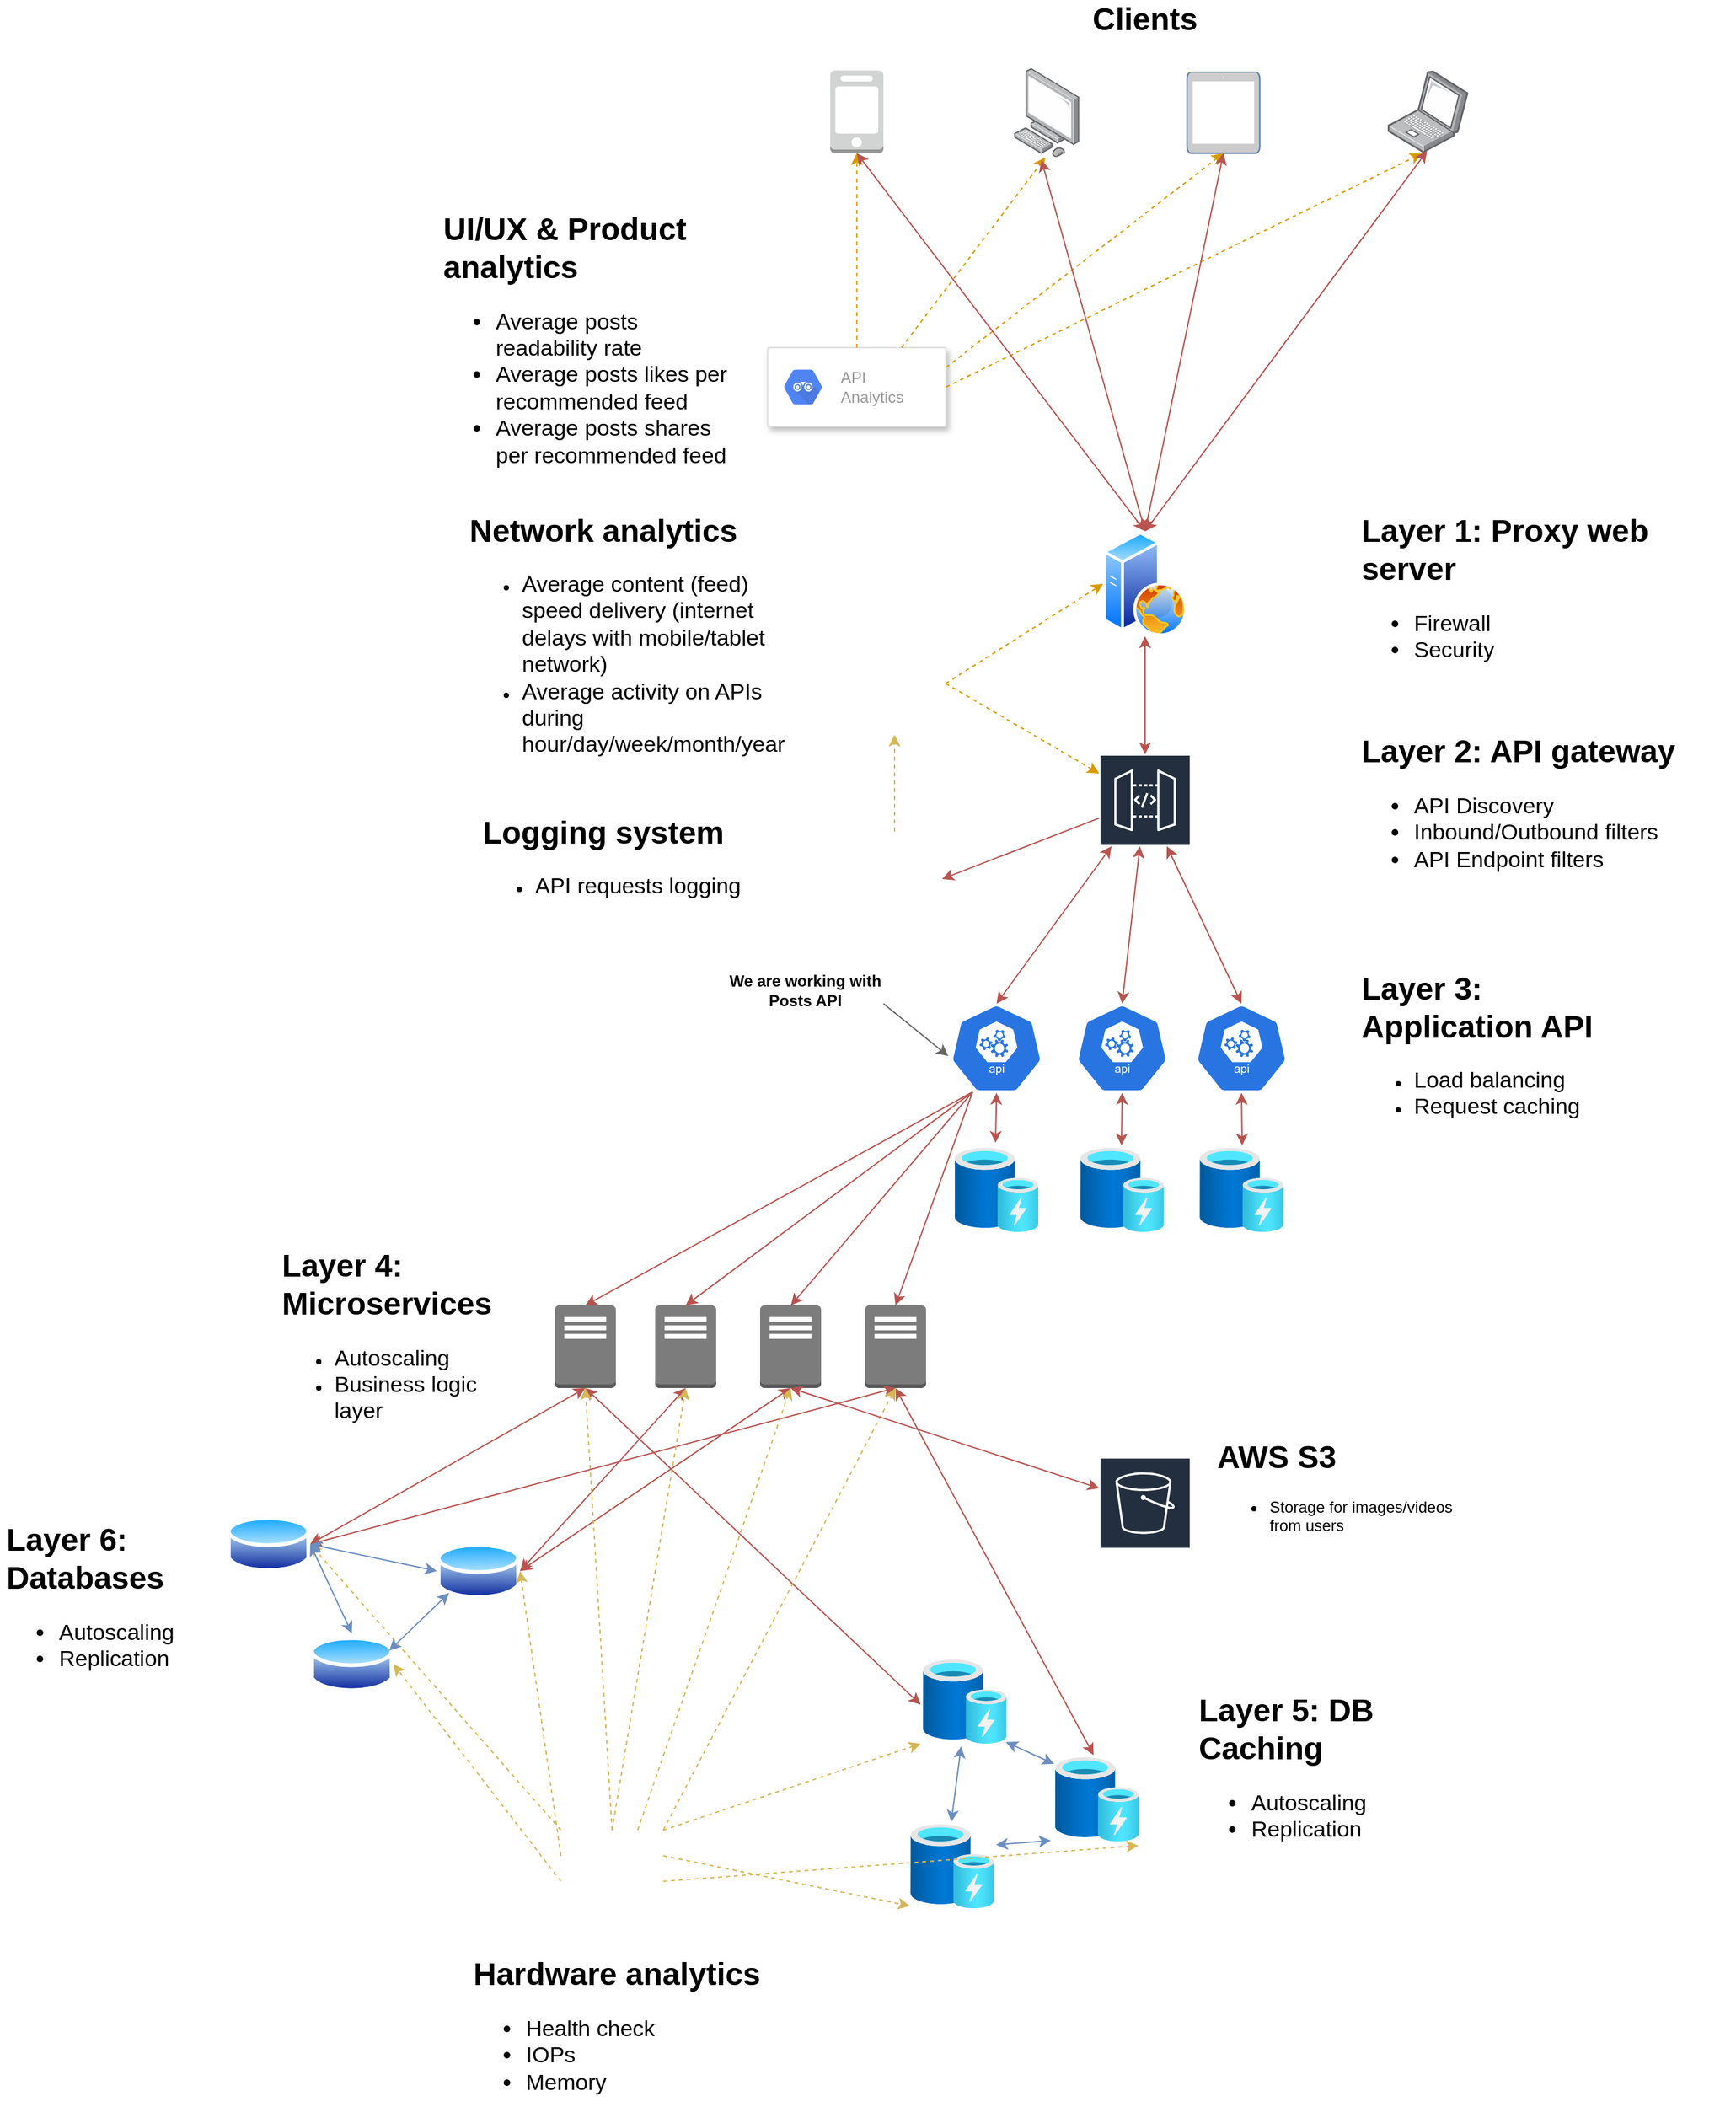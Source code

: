<mxfile version="15.4.3" type="device"><diagram id="DKhr3fpFpePte7Ui4jpr" name="Page-1"><mxGraphModel dx="2893" dy="1161" grid="1" gridSize="10" guides="1" tooltips="1" connect="1" arrows="1" fold="1" page="1" pageScale="1" pageWidth="827" pageHeight="1169" math="0" shadow="0"><root><mxCell id="0"/><mxCell id="1" parent="0"/><mxCell id="DtNY8bHCExbXVAd3vGSG-7" value="" style="points=[];aspect=fixed;html=1;align=center;shadow=0;dashed=0;image;image=img/lib/allied_telesis/computer_and_terminals/Personal_Computer.svg;" parent="1" vertex="1"><mxGeometry x="290" y="77.02" width="50" height="67.76" as="geometry"/></mxCell><mxCell id="DtNY8bHCExbXVAd3vGSG-10" value="&lt;font&gt;&lt;font style=&quot;font-size: 24px&quot;&gt;&lt;b&gt;Clients&lt;/b&gt;&lt;/font&gt;&lt;br&gt;&lt;/font&gt;" style="text;html=1;strokeColor=none;fillColor=none;align=center;verticalAlign=middle;whiteSpace=wrap;rounded=0;" parent="1" vertex="1"><mxGeometry x="330" y="30" width="120" height="20" as="geometry"/></mxCell><mxCell id="DtNY8bHCExbXVAd3vGSG-13" value="" style="aspect=fixed;perimeter=ellipsePerimeter;html=1;align=center;shadow=0;dashed=0;spacingTop=3;image;image=img/lib/active_directory/web_server.svg;" parent="1" vertex="1"><mxGeometry x="358" y="430" width="64" height="80" as="geometry"/></mxCell><mxCell id="DtNY8bHCExbXVAd3vGSG-15" value="" style="outlineConnect=0;fontColor=#232F3E;gradientColor=none;strokeColor=#ffffff;fillColor=#232F3E;dashed=0;verticalLabelPosition=middle;verticalAlign=bottom;align=center;html=1;whiteSpace=wrap;fontSize=10;fontStyle=1;spacing=3;shape=mxgraph.aws4.productIcon;prIcon=mxgraph.aws4.api_gateway;" parent="1" vertex="1"><mxGeometry x="355" y="600" width="70" height="70" as="geometry"/></mxCell><mxCell id="DtNY8bHCExbXVAd3vGSG-16" value="&lt;h1&gt;Layer 2: API gateway&lt;/h1&gt;&lt;p style=&quot;text-align: justify&quot;&gt;&lt;/p&gt;&lt;ul style=&quot;font-size: 17px&quot;&gt;&lt;li&gt;API Discovery&lt;/li&gt;&lt;li&gt;Inbound/Outbound filters&lt;/li&gt;&lt;li&gt;API Endpoint filters&lt;/li&gt;&lt;/ul&gt;&lt;p&gt;&lt;/p&gt;" style="text;html=1;strokeColor=none;fillColor=none;spacing=5;spacingTop=-20;whiteSpace=wrap;overflow=hidden;rounded=0;" parent="1" vertex="1"><mxGeometry x="550" y="577.5" width="269.4" height="115" as="geometry"/></mxCell><mxCell id="DtNY8bHCExbXVAd3vGSG-17" value="&lt;h1&gt;Layer 1: Proxy web server&lt;/h1&gt;&lt;p&gt;&lt;/p&gt;&lt;ul style=&quot;font-size: 17px&quot;&gt;&lt;li&gt;Firewall&lt;/li&gt;&lt;li&gt;Security&amp;nbsp;&lt;/li&gt;&lt;/ul&gt;&lt;p&gt;&lt;/p&gt;" style="text;html=1;strokeColor=none;fillColor=none;spacing=5;spacingTop=-20;whiteSpace=wrap;overflow=hidden;rounded=0;" parent="1" vertex="1"><mxGeometry x="550" y="410" width="289.4" height="120" as="geometry"/></mxCell><mxCell id="DtNY8bHCExbXVAd3vGSG-18" value="" style="shape=image;html=1;verticalAlign=top;verticalLabelPosition=bottom;labelBackgroundColor=#ffffff;imageAspect=0;aspect=fixed;image=https://cdn4.iconfinder.com/data/icons/logos-brands-5/24/grafana-128.png" parent="1" vertex="1"><mxGeometry x="160" y="507" width="78" height="78" as="geometry"/></mxCell><mxCell id="DtNY8bHCExbXVAd3vGSG-19" value="&lt;h1&gt;Network analytics&lt;/h1&gt;&lt;p&gt;&lt;/p&gt;&lt;ul&gt;&lt;li&gt;&lt;font style=&quot;font-size: 17px&quot;&gt;Average content (feed) speed delivery (internet delays with mobile/tablet network)&lt;/font&gt;&lt;/li&gt;&lt;li&gt;&lt;span style=&quot;font-size: 17px&quot;&gt;Average activity on APIs during hour/day/week/month/year&lt;/span&gt;&lt;/li&gt;&lt;/ul&gt;&lt;p&gt;&lt;/p&gt;" style="text;html=1;strokeColor=none;fillColor=none;spacing=5;spacingTop=-20;whiteSpace=wrap;overflow=hidden;rounded=0;" parent="1" vertex="1"><mxGeometry x="-130" y="410" width="263.5" height="205" as="geometry"/></mxCell><mxCell id="DtNY8bHCExbXVAd3vGSG-21" value="" style="endArrow=classic;startArrow=classic;html=1;entryX=0.5;entryY=1;entryDx=0;entryDy=0;fillColor=#f8cecc;strokeColor=#b85450;" parent="1" source="DtNY8bHCExbXVAd3vGSG-15" target="DtNY8bHCExbXVAd3vGSG-13" edge="1"><mxGeometry width="50" height="50" relative="1" as="geometry"><mxPoint x="480" y="870" as="sourcePoint"/><mxPoint x="530" y="820" as="targetPoint"/></mxGeometry></mxCell><mxCell id="DtNY8bHCExbXVAd3vGSG-22" value="" style="endArrow=classic;html=1;entryX=0;entryY=0.5;entryDx=0;entryDy=0;exitX=1;exitY=0.5;exitDx=0;exitDy=0;dashed=1;fillColor=#ffe6cc;strokeColor=#d79b00;" parent="1" source="DtNY8bHCExbXVAd3vGSG-18" target="DtNY8bHCExbXVAd3vGSG-13" edge="1"><mxGeometry width="50" height="50" relative="1" as="geometry"><mxPoint x="480" y="870" as="sourcePoint"/><mxPoint x="530" y="820" as="targetPoint"/></mxGeometry></mxCell><mxCell id="DtNY8bHCExbXVAd3vGSG-23" value="" style="endArrow=classic;html=1;exitX=1;exitY=0.5;exitDx=0;exitDy=0;dashed=1;fillColor=#ffe6cc;strokeColor=#d79b00;" parent="1" source="DtNY8bHCExbXVAd3vGSG-18" target="DtNY8bHCExbXVAd3vGSG-15" edge="1"><mxGeometry width="50" height="50" relative="1" as="geometry"><mxPoint x="480" y="870" as="sourcePoint"/><mxPoint x="530" y="820" as="targetPoint"/></mxGeometry></mxCell><mxCell id="DtNY8bHCExbXVAd3vGSG-26" value="" style="outlineConnect=0;dashed=0;verticalLabelPosition=bottom;verticalAlign=top;align=center;html=1;shape=mxgraph.aws3.mobile_client;fillColor=#D2D3D3;gradientColor=none;" parent="1" vertex="1"><mxGeometry x="150" y="78.8" width="40.5" height="63" as="geometry"/></mxCell><mxCell id="DtNY8bHCExbXVAd3vGSG-27" value="" style="points=[];aspect=fixed;html=1;align=center;shadow=0;dashed=0;image;image=img/lib/allied_telesis/computer_and_terminals/Laptop.svg;" parent="1" vertex="1"><mxGeometry x="574.74" y="78.8" width="61.72" height="62.6" as="geometry"/></mxCell><mxCell id="DtNY8bHCExbXVAd3vGSG-28" value="" style="fontColor=#0066CC;verticalAlign=top;verticalLabelPosition=bottom;labelPosition=center;align=center;html=1;outlineConnect=0;fillColor=#CCCCCC;strokeColor=#6881B3;gradientColor=none;gradientDirection=north;strokeWidth=2;shape=mxgraph.networks.tablet;" parent="1" vertex="1"><mxGeometry x="422" y="80" width="55.4" height="61.8" as="geometry"/></mxCell><mxCell id="DtNY8bHCExbXVAd3vGSG-31" value="" style="strokeColor=#dddddd;shadow=1;strokeWidth=1;rounded=1;absoluteArcSize=1;arcSize=2;" parent="1" vertex="1"><mxGeometry x="102.25" y="290" width="136" height="60" as="geometry"/></mxCell><mxCell id="DtNY8bHCExbXVAd3vGSG-32" value="API&#10;Analytics" style="dashed=0;connectable=0;html=1;fillColor=#5184F3;strokeColor=none;shape=mxgraph.gcp2.hexIcon;prIcon=api_analytics;part=1;labelPosition=right;verticalLabelPosition=middle;align=left;verticalAlign=middle;spacingLeft=5;fontColor=#999999;fontSize=12;" parent="DtNY8bHCExbXVAd3vGSG-31" vertex="1"><mxGeometry y="0.5" width="44" height="39" relative="1" as="geometry"><mxPoint x="5" y="-19.5" as="offset"/></mxGeometry></mxCell><mxCell id="DtNY8bHCExbXVAd3vGSG-33" value="&lt;h1&gt;UI/UX &amp;amp; Product analytics&lt;/h1&gt;&lt;p&gt;&lt;/p&gt;&lt;ul style=&quot;font-size: 17px&quot;&gt;&lt;li&gt;Average posts readability rate&lt;/li&gt;&lt;li&gt;Average posts likes per recommended feed&lt;/li&gt;&lt;li&gt;Average posts shares per recommended feed&lt;/li&gt;&lt;/ul&gt;&lt;p&gt;&lt;/p&gt;" style="text;html=1;strokeColor=none;fillColor=none;spacing=5;spacingTop=-20;whiteSpace=wrap;overflow=hidden;rounded=0;" parent="1" vertex="1"><mxGeometry x="-150" y="180" width="230" height="210" as="geometry"/></mxCell><mxCell id="DtNY8bHCExbXVAd3vGSG-35" value="" style="endArrow=classic;html=1;dashed=1;entryX=0.5;entryY=1;entryDx=0;entryDy=0;entryPerimeter=0;exitX=0.5;exitY=0;exitDx=0;exitDy=0;fillColor=#ffe6cc;strokeColor=#d79b00;" parent="1" source="DtNY8bHCExbXVAd3vGSG-31" target="DtNY8bHCExbXVAd3vGSG-26" edge="1"><mxGeometry width="50" height="50" relative="1" as="geometry"><mxPoint x="570" y="500" as="sourcePoint"/><mxPoint x="620" y="450" as="targetPoint"/></mxGeometry></mxCell><mxCell id="DtNY8bHCExbXVAd3vGSG-36" value="" style="endArrow=classic;html=1;dashed=1;entryX=0.48;entryY=1.003;entryDx=0;entryDy=0;entryPerimeter=0;exitX=0.75;exitY=0;exitDx=0;exitDy=0;fillColor=#ffe6cc;strokeColor=#d79b00;" parent="1" source="DtNY8bHCExbXVAd3vGSG-31" target="DtNY8bHCExbXVAd3vGSG-7" edge="1"><mxGeometry width="50" height="50" relative="1" as="geometry"><mxPoint x="208" y="270" as="sourcePoint"/><mxPoint x="160.81" y="150.54" as="targetPoint"/></mxGeometry></mxCell><mxCell id="DtNY8bHCExbXVAd3vGSG-37" value="" style="endArrow=classic;html=1;dashed=1;entryX=0.5;entryY=1;entryDx=0;entryDy=0;entryPerimeter=0;exitX=1;exitY=0.25;exitDx=0;exitDy=0;fillColor=#ffe6cc;strokeColor=#d79b00;" parent="1" source="DtNY8bHCExbXVAd3vGSG-31" target="DtNY8bHCExbXVAd3vGSG-28" edge="1"><mxGeometry width="50" height="50" relative="1" as="geometry"><mxPoint x="242" y="270" as="sourcePoint"/><mxPoint x="324" y="154.983" as="targetPoint"/></mxGeometry></mxCell><mxCell id="DtNY8bHCExbXVAd3vGSG-38" value="" style="endArrow=classic;html=1;dashed=1;entryX=0.425;entryY=1.01;entryDx=0;entryDy=0;entryPerimeter=0;exitX=1;exitY=0.5;exitDx=0;exitDy=0;fillColor=#ffe6cc;strokeColor=#d79b00;" parent="1" source="DtNY8bHCExbXVAd3vGSG-31" target="DtNY8bHCExbXVAd3vGSG-27" edge="1"><mxGeometry width="50" height="50" relative="1" as="geometry"><mxPoint x="252" y="280" as="sourcePoint"/><mxPoint x="334" y="164.983" as="targetPoint"/></mxGeometry></mxCell><mxCell id="DtNY8bHCExbXVAd3vGSG-39" value="" style="endArrow=classic;html=1;exitX=0.49;exitY=0.978;exitDx=0;exitDy=0;exitPerimeter=0;entryX=0.5;entryY=0;entryDx=0;entryDy=0;fillColor=#f8cecc;strokeColor=#b85450;startArrow=classic;startFill=1;" parent="1" source="DtNY8bHCExbXVAd3vGSG-27" target="DtNY8bHCExbXVAd3vGSG-13" edge="1"><mxGeometry width="50" height="50" relative="1" as="geometry"><mxPoint x="570" y="500" as="sourcePoint"/><mxPoint x="620" y="450" as="targetPoint"/></mxGeometry></mxCell><mxCell id="DtNY8bHCExbXVAd3vGSG-40" value="" style="endArrow=classic;html=1;exitX=0.5;exitY=1;exitDx=0;exitDy=0;exitPerimeter=0;entryX=0.5;entryY=0;entryDx=0;entryDy=0;fillColor=#f8cecc;strokeColor=#b85450;startArrow=classic;startFill=1;" parent="1" source="DtNY8bHCExbXVAd3vGSG-28" target="DtNY8bHCExbXVAd3vGSG-13" edge="1"><mxGeometry width="50" height="50" relative="1" as="geometry"><mxPoint x="614.983" y="150.023" as="sourcePoint"/><mxPoint x="400" y="440" as="targetPoint"/></mxGeometry></mxCell><mxCell id="DtNY8bHCExbXVAd3vGSG-41" value="" style="endArrow=classic;html=1;exitX=0.42;exitY=1.033;exitDx=0;exitDy=0;exitPerimeter=0;fillColor=#f8cecc;strokeColor=#b85450;startArrow=classic;startFill=1;" parent="1" source="DtNY8bHCExbXVAd3vGSG-7" edge="1"><mxGeometry width="50" height="50" relative="1" as="geometry"><mxPoint x="624.983" y="160.023" as="sourcePoint"/><mxPoint x="390" y="430" as="targetPoint"/></mxGeometry></mxCell><mxCell id="DtNY8bHCExbXVAd3vGSG-42" value="" style="endArrow=classic;html=1;exitX=0.5;exitY=1;exitDx=0;exitDy=0;exitPerimeter=0;fillColor=#f8cecc;strokeColor=#b85450;startArrow=classic;startFill=1;" parent="1" source="DtNY8bHCExbXVAd3vGSG-26" edge="1"><mxGeometry width="50" height="50" relative="1" as="geometry"><mxPoint x="634.983" y="170.023" as="sourcePoint"/><mxPoint x="390" y="430" as="targetPoint"/></mxGeometry></mxCell><mxCell id="DtNY8bHCExbXVAd3vGSG-43" value="" style="shape=image;html=1;verticalAlign=top;verticalLabelPosition=bottom;labelBackgroundColor=#ffffff;imageAspect=0;aspect=fixed;image=https://cdn4.iconfinder.com/data/icons/logos-brands-5/24/logstash-128.png" parent="1" vertex="1"><mxGeometry x="162.75" y="658.75" width="72.5" height="72.5" as="geometry"/></mxCell><mxCell id="DtNY8bHCExbXVAd3vGSG-44" value="&lt;h1&gt;Logging system&lt;/h1&gt;&lt;p&gt;&lt;/p&gt;&lt;ul&gt;&lt;li&gt;&lt;font style=&quot;font-size: 17px&quot;&gt;API requests logging&lt;/font&gt;&lt;/li&gt;&lt;/ul&gt;&lt;p&gt;&lt;/p&gt;" style="text;html=1;strokeColor=none;fillColor=none;spacing=5;spacingTop=-20;whiteSpace=wrap;overflow=hidden;rounded=0;" parent="1" vertex="1"><mxGeometry x="-120" y="640" width="210" height="80" as="geometry"/></mxCell><mxCell id="DtNY8bHCExbXVAd3vGSG-45" value="" style="endArrow=classic;html=1;exitX=0.5;exitY=0;exitDx=0;exitDy=0;fillColor=#fff2cc;strokeColor=#d6b656;dashed=1;entryX=0.5;entryY=1;entryDx=0;entryDy=0;" parent="1" source="DtNY8bHCExbXVAd3vGSG-43" target="DtNY8bHCExbXVAd3vGSG-18" edge="1"><mxGeometry width="50" height="50" relative="1" as="geometry"><mxPoint x="530" y="680" as="sourcePoint"/><mxPoint x="350" y="650" as="targetPoint"/></mxGeometry></mxCell><mxCell id="DtNY8bHCExbXVAd3vGSG-46" value="" style="endArrow=classic;html=1;entryX=1;entryY=0.5;entryDx=0;entryDy=0;fillColor=#f8cecc;strokeColor=#b85450;" parent="1" source="DtNY8bHCExbXVAd3vGSG-15" target="DtNY8bHCExbXVAd3vGSG-43" edge="1"><mxGeometry width="50" height="50" relative="1" as="geometry"><mxPoint x="530" y="680" as="sourcePoint"/><mxPoint x="580" y="630" as="targetPoint"/></mxGeometry></mxCell><mxCell id="DtNY8bHCExbXVAd3vGSG-47" value="" style="html=1;dashed=0;whitespace=wrap;fillColor=#2875E2;strokeColor=#ffffff;points=[[0.005,0.63,0],[0.1,0.2,0],[0.9,0.2,0],[0.5,0,0],[0.995,0.63,0],[0.72,0.99,0],[0.5,1,0],[0.28,0.99,0]];shape=mxgraph.kubernetes.icon;prIcon=api" parent="1" vertex="1"><mxGeometry x="235.25" y="790" width="83" height="68" as="geometry"/></mxCell><mxCell id="DtNY8bHCExbXVAd3vGSG-48" value="&lt;h1&gt;Layer 3: Application API&lt;/h1&gt;&lt;p&gt;&lt;ul&gt;&lt;li&gt;&lt;font style=&quot;font-size: 17px&quot;&gt;Load balancing&lt;/font&gt;&lt;/li&gt;&lt;li&gt;&lt;font style=&quot;font-size: 17px&quot;&gt;Request caching&lt;/font&gt;&lt;/li&gt;&lt;/ul&gt;&lt;/p&gt;" style="text;html=1;strokeColor=none;fillColor=none;spacing=5;spacingTop=-20;whiteSpace=wrap;overflow=hidden;rounded=0;" parent="1" vertex="1"><mxGeometry x="550" y="759" width="190" height="130" as="geometry"/></mxCell><mxCell id="DtNY8bHCExbXVAd3vGSG-50" value="" style="aspect=fixed;html=1;points=[];align=center;image;fontSize=12;image=img/lib/azure2/general/Cache.svg;" parent="1" vertex="1"><mxGeometry x="244.75" y="900" width="64" height="64" as="geometry"/></mxCell><mxCell id="DtNY8bHCExbXVAd3vGSG-51" value="" style="endArrow=classic;html=1;entryX=0.5;entryY=0;entryDx=0;entryDy=0;entryPerimeter=0;fillColor=#f8cecc;strokeColor=#b85450;startArrow=classic;startFill=1;" parent="1" source="DtNY8bHCExbXVAd3vGSG-15" target="DtNY8bHCExbXVAd3vGSG-47" edge="1"><mxGeometry width="50" height="50" relative="1" as="geometry"><mxPoint x="360" y="720" as="sourcePoint"/><mxPoint x="430" y="810" as="targetPoint"/></mxGeometry></mxCell><mxCell id="DtNY8bHCExbXVAd3vGSG-52" value="" style="endArrow=classic;html=1;exitX=0.5;exitY=1;exitDx=0;exitDy=0;exitPerimeter=0;startArrow=classic;startFill=1;fillColor=#f8cecc;strokeColor=#b85450;entryX=0.488;entryY=-0.062;entryDx=0;entryDy=0;entryPerimeter=0;" parent="1" source="DtNY8bHCExbXVAd3vGSG-47" target="DtNY8bHCExbXVAd3vGSG-50" edge="1"><mxGeometry width="50" height="50" relative="1" as="geometry"><mxPoint x="480" y="810" as="sourcePoint"/><mxPoint x="270" y="887" as="targetPoint"/></mxGeometry></mxCell><mxCell id="DtNY8bHCExbXVAd3vGSG-53" value="" style="html=1;dashed=0;whitespace=wrap;fillColor=#2875E2;strokeColor=#ffffff;points=[[0.005,0.63,0],[0.1,0.2,0],[0.9,0.2,0],[0.5,0,0],[0.995,0.63,0],[0.72,0.99,0],[0.5,1,0],[0.28,0.99,0]];shape=mxgraph.kubernetes.icon;prIcon=api" parent="1" vertex="1"><mxGeometry x="331" y="790" width="83" height="68" as="geometry"/></mxCell><mxCell id="DtNY8bHCExbXVAd3vGSG-54" value="" style="html=1;dashed=0;whitespace=wrap;fillColor=#2875E2;strokeColor=#ffffff;points=[[0.005,0.63,0],[0.1,0.2,0],[0.9,0.2,0],[0.5,0,0],[0.995,0.63,0],[0.72,0.99,0],[0.5,1,0],[0.28,0.99,0]];shape=mxgraph.kubernetes.icon;prIcon=api" parent="1" vertex="1"><mxGeometry x="422" y="790" width="83" height="68" as="geometry"/></mxCell><mxCell id="DtNY8bHCExbXVAd3vGSG-55" value="" style="aspect=fixed;html=1;points=[];align=center;image;fontSize=12;image=img/lib/azure2/general/Cache.svg;" parent="1" vertex="1"><mxGeometry x="340.5" y="900" width="64" height="64" as="geometry"/></mxCell><mxCell id="DtNY8bHCExbXVAd3vGSG-56" value="" style="aspect=fixed;html=1;points=[];align=center;image;fontSize=12;image=img/lib/azure2/general/Cache.svg;" parent="1" vertex="1"><mxGeometry x="431.5" y="900" width="64" height="64" as="geometry"/></mxCell><mxCell id="DtNY8bHCExbXVAd3vGSG-57" value="" style="endArrow=classic;html=1;exitX=0.5;exitY=1;exitDx=0;exitDy=0;exitPerimeter=0;startArrow=classic;startFill=1;fillColor=#f8cecc;strokeColor=#b85450;entryX=0.492;entryY=-0.031;entryDx=0;entryDy=0;entryPerimeter=0;" parent="1" source="DtNY8bHCExbXVAd3vGSG-53" target="DtNY8bHCExbXVAd3vGSG-55" edge="1"><mxGeometry width="50" height="50" relative="1" as="geometry"><mxPoint x="286.75" y="868" as="sourcePoint"/><mxPoint x="285.982" y="906.032" as="targetPoint"/></mxGeometry></mxCell><mxCell id="DtNY8bHCExbXVAd3vGSG-58" value="" style="endArrow=classic;html=1;exitX=0.5;exitY=1;exitDx=0;exitDy=0;exitPerimeter=0;startArrow=classic;startFill=1;fillColor=#f8cecc;strokeColor=#b85450;entryX=0.508;entryY=-0.031;entryDx=0;entryDy=0;entryPerimeter=0;" parent="1" source="DtNY8bHCExbXVAd3vGSG-54" target="DtNY8bHCExbXVAd3vGSG-56" edge="1"><mxGeometry width="50" height="50" relative="1" as="geometry"><mxPoint x="296.75" y="878" as="sourcePoint"/><mxPoint x="295.982" y="916.032" as="targetPoint"/></mxGeometry></mxCell><mxCell id="DtNY8bHCExbXVAd3vGSG-59" value="" style="endArrow=classic;html=1;startArrow=classic;startFill=1;fillColor=#f8cecc;strokeColor=#b85450;entryX=0.5;entryY=0;entryDx=0;entryDy=0;entryPerimeter=0;" parent="1" source="DtNY8bHCExbXVAd3vGSG-15" target="DtNY8bHCExbXVAd3vGSG-53" edge="1"><mxGeometry width="50" height="50" relative="1" as="geometry"><mxPoint x="306.75" y="888" as="sourcePoint"/><mxPoint x="305.982" y="926.032" as="targetPoint"/></mxGeometry></mxCell><mxCell id="DtNY8bHCExbXVAd3vGSG-60" value="" style="endArrow=classic;html=1;startArrow=classic;startFill=1;fillColor=#f8cecc;strokeColor=#b85450;entryX=0.5;entryY=0;entryDx=0;entryDy=0;entryPerimeter=0;" parent="1" source="DtNY8bHCExbXVAd3vGSG-15" target="DtNY8bHCExbXVAd3vGSG-54" edge="1"><mxGeometry width="50" height="50" relative="1" as="geometry"><mxPoint x="410" y="700" as="sourcePoint"/><mxPoint x="382.5" y="800" as="targetPoint"/></mxGeometry></mxCell><mxCell id="DtNY8bHCExbXVAd3vGSG-61" value="We are working with Posts API" style="text;html=1;strokeColor=none;fillColor=none;align=center;verticalAlign=middle;whiteSpace=wrap;rounded=0;fontStyle=1" parent="1" vertex="1"><mxGeometry x="70.5" y="770" width="120" height="20" as="geometry"/></mxCell><mxCell id="DtNY8bHCExbXVAd3vGSG-62" value="" style="endArrow=classic;html=1;exitX=1;exitY=1;exitDx=0;exitDy=0;fillColor=#f5f5f5;strokeColor=#666666;" parent="1" source="DtNY8bHCExbXVAd3vGSG-61" edge="1"><mxGeometry width="50" height="50" relative="1" as="geometry"><mxPoint x="480" y="870" as="sourcePoint"/><mxPoint x="240" y="830" as="targetPoint"/></mxGeometry></mxCell><mxCell id="DtNY8bHCExbXVAd3vGSG-63" value="" style="outlineConnect=0;dashed=0;verticalLabelPosition=bottom;verticalAlign=top;align=center;html=1;shape=mxgraph.aws3.traditional_server;fillColor=#7D7C7C;gradientColor=none;" parent="1" vertex="1"><mxGeometry x="-60" y="1020" width="46.5" height="63" as="geometry"/></mxCell><mxCell id="DtNY8bHCExbXVAd3vGSG-64" value="" style="outlineConnect=0;dashed=0;verticalLabelPosition=bottom;verticalAlign=top;align=center;html=1;shape=mxgraph.aws3.traditional_server;fillColor=#7D7C7C;gradientColor=none;" parent="1" vertex="1"><mxGeometry x="16.5" y="1020" width="46.5" height="63" as="geometry"/></mxCell><mxCell id="DtNY8bHCExbXVAd3vGSG-65" value="" style="outlineConnect=0;dashed=0;verticalLabelPosition=bottom;verticalAlign=top;align=center;html=1;shape=mxgraph.aws3.traditional_server;fillColor=#7D7C7C;gradientColor=none;" parent="1" vertex="1"><mxGeometry x="96.5" y="1020" width="46.5" height="63" as="geometry"/></mxCell><mxCell id="DtNY8bHCExbXVAd3vGSG-66" value="" style="outlineConnect=0;dashed=0;verticalLabelPosition=bottom;verticalAlign=top;align=center;html=1;shape=mxgraph.aws3.traditional_server;fillColor=#7D7C7C;gradientColor=none;" parent="1" vertex="1"><mxGeometry x="176.5" y="1020" width="46.5" height="63" as="geometry"/></mxCell><mxCell id="DtNY8bHCExbXVAd3vGSG-67" value="&lt;h1&gt;Layer 4: Microservices&lt;/h1&gt;&lt;p style=&quot;font-size: 17px&quot;&gt;&lt;/p&gt;&lt;ul&gt;&lt;li&gt;&lt;font style=&quot;font-size: 17px&quot;&gt;Autoscaling&lt;/font&gt;&lt;/li&gt;&lt;li&gt;&lt;font style=&quot;font-size: 17px&quot;&gt;Business logic layer&lt;/font&gt;&lt;/li&gt;&lt;/ul&gt;&lt;p&gt;&lt;/p&gt;" style="text;html=1;strokeColor=none;fillColor=none;spacing=5;spacingTop=-20;whiteSpace=wrap;overflow=hidden;rounded=0;" parent="1" vertex="1"><mxGeometry x="-273.24" y="970" width="170" height="190" as="geometry"/></mxCell><mxCell id="DtNY8bHCExbXVAd3vGSG-69" value="&lt;h1&gt;Hardware analytics&lt;/h1&gt;&lt;p&gt;&lt;/p&gt;&lt;ul style=&quot;font-size: 17px&quot;&gt;&lt;li&gt;&lt;font style=&quot;font-size: 17px&quot;&gt;Health check&lt;/font&gt;&lt;/li&gt;&lt;li&gt;IOPs&lt;/li&gt;&lt;li&gt;Memory&lt;/li&gt;&lt;/ul&gt;&lt;p&gt;&lt;/p&gt;" style="text;html=1;strokeColor=none;fillColor=none;spacing=5;spacingTop=-20;whiteSpace=wrap;overflow=hidden;rounded=0;" parent="1" vertex="1"><mxGeometry x="-127.37" y="1510" width="234.75" height="120" as="geometry"/></mxCell><mxCell id="DtNY8bHCExbXVAd3vGSG-70" value="" style="endArrow=classic;html=1;exitX=0.28;exitY=0.99;exitDx=0;exitDy=0;exitPerimeter=0;entryX=0.5;entryY=0;entryDx=0;entryDy=0;entryPerimeter=0;fillColor=#f8cecc;strokeColor=#b85450;" parent="1" source="DtNY8bHCExbXVAd3vGSG-47" target="DtNY8bHCExbXVAd3vGSG-63" edge="1"><mxGeometry width="50" height="50" relative="1" as="geometry"><mxPoint x="250" y="980" as="sourcePoint"/><mxPoint x="300" y="930" as="targetPoint"/></mxGeometry></mxCell><mxCell id="DtNY8bHCExbXVAd3vGSG-72" value="" style="endArrow=classic;html=1;entryX=0.5;entryY=0;entryDx=0;entryDy=0;entryPerimeter=0;exitX=0.28;exitY=0.99;exitDx=0;exitDy=0;exitPerimeter=0;fillColor=#f8cecc;strokeColor=#b85450;" parent="1" source="DtNY8bHCExbXVAd3vGSG-47" target="DtNY8bHCExbXVAd3vGSG-64" edge="1"><mxGeometry width="50" height="50" relative="1" as="geometry"><mxPoint x="250" y="850" as="sourcePoint"/><mxPoint x="300" y="800" as="targetPoint"/></mxGeometry></mxCell><mxCell id="DtNY8bHCExbXVAd3vGSG-73" value="" style="endArrow=classic;html=1;exitX=0.28;exitY=0.99;exitDx=0;exitDy=0;exitPerimeter=0;fillColor=#f8cecc;strokeColor=#b85450;" parent="1" source="DtNY8bHCExbXVAd3vGSG-47" edge="1"><mxGeometry width="50" height="50" relative="1" as="geometry"><mxPoint x="250" y="850" as="sourcePoint"/><mxPoint x="120" y="1020" as="targetPoint"/></mxGeometry></mxCell><mxCell id="DtNY8bHCExbXVAd3vGSG-74" value="" style="endArrow=classic;html=1;entryX=0.5;entryY=0;entryDx=0;entryDy=0;entryPerimeter=0;exitX=0.28;exitY=0.99;exitDx=0;exitDy=0;exitPerimeter=0;fillColor=#f8cecc;strokeColor=#b85450;" parent="1" source="DtNY8bHCExbXVAd3vGSG-47" target="DtNY8bHCExbXVAd3vGSG-66" edge="1"><mxGeometry width="50" height="50" relative="1" as="geometry"><mxPoint x="250" y="850" as="sourcePoint"/><mxPoint x="300" y="800" as="targetPoint"/></mxGeometry></mxCell><mxCell id="DtNY8bHCExbXVAd3vGSG-75" value="" style="aspect=fixed;perimeter=ellipsePerimeter;html=1;align=center;shadow=0;dashed=0;spacingTop=3;image;image=img/lib/active_directory/database.svg;" parent="1" vertex="1"><mxGeometry x="-310" y="1178.5" width="63.51" height="47" as="geometry"/></mxCell><mxCell id="DtNY8bHCExbXVAd3vGSG-76" value="" style="aspect=fixed;perimeter=ellipsePerimeter;html=1;align=center;shadow=0;dashed=0;spacingTop=3;image;image=img/lib/active_directory/database.svg;" parent="1" vertex="1"><mxGeometry x="-150" y="1199" width="63.51" height="47" as="geometry"/></mxCell><mxCell id="DtNY8bHCExbXVAd3vGSG-77" value="" style="aspect=fixed;perimeter=ellipsePerimeter;html=1;align=center;shadow=0;dashed=0;spacingTop=3;image;image=img/lib/active_directory/database.svg;" parent="1" vertex="1"><mxGeometry x="-246.49" y="1270" width="63.51" height="47" as="geometry"/></mxCell><mxCell id="DtNY8bHCExbXVAd3vGSG-78" value="&lt;h1&gt;Layer 6: Databases&lt;/h1&gt;&lt;p style=&quot;font-size: 17px&quot;&gt;&lt;/p&gt;&lt;ul style=&quot;font-size: 17px&quot;&gt;&lt;li&gt;Autoscaling&lt;/li&gt;&lt;li&gt;Replication&lt;/li&gt;&lt;/ul&gt;&lt;p&gt;&lt;/p&gt;" style="text;html=1;strokeColor=none;fillColor=none;spacing=5;spacingTop=-20;whiteSpace=wrap;overflow=hidden;rounded=0;" parent="1" vertex="1"><mxGeometry x="-483" y="1178.5" width="140" height="131.5" as="geometry"/></mxCell><mxCell id="DtNY8bHCExbXVAd3vGSG-79" value="" style="endArrow=classic;html=1;exitX=0;exitY=0.5;exitDx=0;exitDy=0;entryX=1;entryY=0.5;entryDx=0;entryDy=0;dashed=1;fillColor=#fff2cc;strokeColor=#d6b656;" parent="1" source="DtNY8bHCExbXVAd3vGSG-80" target="DtNY8bHCExbXVAd3vGSG-77" edge="1"><mxGeometry width="50" height="50" relative="1" as="geometry"><mxPoint x="200" y="1370" as="sourcePoint"/><mxPoint x="250" y="1320" as="targetPoint"/></mxGeometry></mxCell><mxCell id="DtNY8bHCExbXVAd3vGSG-80" value="" style="shape=image;html=1;verticalAlign=top;verticalLabelPosition=bottom;labelBackgroundColor=#ffffff;imageAspect=0;aspect=fixed;image=https://cdn4.iconfinder.com/data/icons/logos-brands-5/24/grafana-128.png" parent="1" vertex="1"><mxGeometry x="-55.37" y="1420" width="78" height="78" as="geometry"/></mxCell><mxCell id="DtNY8bHCExbXVAd3vGSG-82" value="" style="endArrow=classic;html=1;entryX=1;entryY=0.5;entryDx=0;entryDy=0;exitX=0;exitY=0.25;exitDx=0;exitDy=0;fillColor=#fff2cc;strokeColor=#d6b656;dashed=1;" parent="1" source="DtNY8bHCExbXVAd3vGSG-80" target="DtNY8bHCExbXVAd3vGSG-76" edge="1"><mxGeometry width="50" height="50" relative="1" as="geometry"><mxPoint x="150" y="1320" as="sourcePoint"/><mxPoint x="200" y="1270" as="targetPoint"/></mxGeometry></mxCell><mxCell id="DtNY8bHCExbXVAd3vGSG-83" value="" style="endArrow=classic;html=1;exitX=0;exitY=0;exitDx=0;exitDy=0;entryX=1;entryY=0.5;entryDx=0;entryDy=0;dashed=1;fillColor=#fff2cc;strokeColor=#d6b656;" parent="1" source="DtNY8bHCExbXVAd3vGSG-80" target="DtNY8bHCExbXVAd3vGSG-75" edge="1"><mxGeometry width="50" height="50" relative="1" as="geometry"><mxPoint x="150" y="1320" as="sourcePoint"/><mxPoint x="200" y="1270" as="targetPoint"/></mxGeometry></mxCell><mxCell id="DtNY8bHCExbXVAd3vGSG-84" value="" style="endArrow=classic;html=1;exitX=0.5;exitY=1;exitDx=0;exitDy=0;exitPerimeter=0;entryX=1;entryY=0.5;entryDx=0;entryDy=0;fillColor=#f8cecc;strokeColor=#b85450;startArrow=classic;startFill=1;" parent="1" source="DtNY8bHCExbXVAd3vGSG-63" target="DtNY8bHCExbXVAd3vGSG-75" edge="1"><mxGeometry width="50" height="50" relative="1" as="geometry"><mxPoint x="220" y="1360" as="sourcePoint"/><mxPoint x="270" y="1310" as="targetPoint"/></mxGeometry></mxCell><mxCell id="DtNY8bHCExbXVAd3vGSG-86" value="" style="endArrow=classic;html=1;entryX=1;entryY=0.5;entryDx=0;entryDy=0;exitX=0.5;exitY=1;exitDx=0;exitDy=0;exitPerimeter=0;fillColor=#f8cecc;strokeColor=#b85450;startArrow=classic;startFill=1;" parent="1" source="DtNY8bHCExbXVAd3vGSG-64" target="DtNY8bHCExbXVAd3vGSG-76" edge="1"><mxGeometry width="50" height="50" relative="1" as="geometry"><mxPoint x="290" y="1190" as="sourcePoint"/><mxPoint x="340" y="1140" as="targetPoint"/></mxGeometry></mxCell><mxCell id="DtNY8bHCExbXVAd3vGSG-87" value="" style="endArrow=classic;html=1;entryX=1;entryY=0.5;entryDx=0;entryDy=0;exitX=0.5;exitY=1;exitDx=0;exitDy=0;exitPerimeter=0;fillColor=#f8cecc;strokeColor=#b85450;startArrow=classic;startFill=1;" parent="1" source="DtNY8bHCExbXVAd3vGSG-66" target="DtNY8bHCExbXVAd3vGSG-75" edge="1"><mxGeometry width="50" height="50" relative="1" as="geometry"><mxPoint x="290" y="1190" as="sourcePoint"/><mxPoint x="340" y="1140" as="targetPoint"/></mxGeometry></mxCell><mxCell id="DtNY8bHCExbXVAd3vGSG-88" value="" style="endArrow=classic;html=1;exitX=0.5;exitY=1;exitDx=0;exitDy=0;exitPerimeter=0;startArrow=classic;startFill=1;fillColor=#f8cecc;strokeColor=#b85450;entryX=1;entryY=0.5;entryDx=0;entryDy=0;" parent="1" source="DtNY8bHCExbXVAd3vGSG-65" target="DtNY8bHCExbXVAd3vGSG-76" edge="1"><mxGeometry width="50" height="50" relative="1" as="geometry"><mxPoint x="290" y="1190" as="sourcePoint"/><mxPoint x="-107" y="1223" as="targetPoint"/></mxGeometry></mxCell><mxCell id="DtNY8bHCExbXVAd3vGSG-91" value="" style="aspect=fixed;html=1;points=[];align=center;image;fontSize=12;image=img/lib/azure2/general/Cache.svg;" parent="1" vertex="1"><mxGeometry x="220.5" y="1290" width="64" height="64" as="geometry"/></mxCell><mxCell id="DtNY8bHCExbXVAd3vGSG-93" value="" style="aspect=fixed;html=1;points=[];align=center;image;fontSize=12;image=img/lib/azure2/general/Cache.svg;" parent="1" vertex="1"><mxGeometry x="321.25" y="1364.5" width="64" height="64" as="geometry"/></mxCell><mxCell id="DtNY8bHCExbXVAd3vGSG-94" value="" style="aspect=fixed;html=1;points=[];align=center;image;fontSize=12;image=img/lib/azure2/general/Cache.svg;" parent="1" vertex="1"><mxGeometry x="211" y="1415.5" width="64" height="64" as="geometry"/></mxCell><mxCell id="DtNY8bHCExbXVAd3vGSG-95" value="" style="endArrow=classic;html=1;exitX=0.5;exitY=1;exitDx=0;exitDy=0;exitPerimeter=0;entryX=-0.026;entryY=0.536;entryDx=0;entryDy=0;entryPerimeter=0;fillColor=#f8cecc;strokeColor=#b85450;startArrow=classic;startFill=1;" parent="1" source="DtNY8bHCExbXVAd3vGSG-63" target="DtNY8bHCExbXVAd3vGSG-91" edge="1"><mxGeometry width="50" height="50" relative="1" as="geometry"><mxPoint x="230" y="1230" as="sourcePoint"/><mxPoint x="280" y="1180" as="targetPoint"/></mxGeometry></mxCell><mxCell id="DtNY8bHCExbXVAd3vGSG-96" value="" style="endArrow=classic;html=1;exitX=0.5;exitY=1;exitDx=0;exitDy=0;exitPerimeter=0;entryX=0.461;entryY=-0.027;entryDx=0;entryDy=0;entryPerimeter=0;fillColor=#f8cecc;strokeColor=#b85450;startArrow=classic;startFill=1;" parent="1" source="DtNY8bHCExbXVAd3vGSG-66" target="DtNY8bHCExbXVAd3vGSG-93" edge="1"><mxGeometry width="50" height="50" relative="1" as="geometry"><mxPoint x="230" y="1320" as="sourcePoint"/><mxPoint x="280" y="1270" as="targetPoint"/></mxGeometry></mxCell><mxCell id="DtNY8bHCExbXVAd3vGSG-98" value="" style="endArrow=classic;html=1;entryX=0.488;entryY=-0.029;entryDx=0;entryDy=0;entryPerimeter=0;exitX=0.457;exitY=1.034;exitDx=0;exitDy=0;exitPerimeter=0;fillColor=#dae8fc;strokeColor=#6c8ebf;startArrow=classic;startFill=1;" parent="1" source="DtNY8bHCExbXVAd3vGSG-91" target="DtNY8bHCExbXVAd3vGSG-94" edge="1"><mxGeometry width="50" height="50" relative="1" as="geometry"><mxPoint x="196.25" y="1388.5" as="sourcePoint"/><mxPoint x="246.25" y="1338.5" as="targetPoint"/></mxGeometry></mxCell><mxCell id="DtNY8bHCExbXVAd3vGSG-100" value="" style="endArrow=classic;html=1;entryX=-0.049;entryY=0.99;entryDx=0;entryDy=0;entryPerimeter=0;exitX=1.022;exitY=0.245;exitDx=0;exitDy=0;exitPerimeter=0;fillColor=#dae8fc;strokeColor=#6c8ebf;startArrow=classic;startFill=1;" parent="1" source="DtNY8bHCExbXVAd3vGSG-94" target="DtNY8bHCExbXVAd3vGSG-93" edge="1"><mxGeometry width="50" height="50" relative="1" as="geometry"><mxPoint x="196.25" y="1668.5" as="sourcePoint"/><mxPoint x="246.25" y="1618.5" as="targetPoint"/></mxGeometry></mxCell><mxCell id="DtNY8bHCExbXVAd3vGSG-101" value="" style="endArrow=classic;startArrow=classic;html=1;entryX=-0.01;entryY=0.078;entryDx=0;entryDy=0;entryPerimeter=0;exitX=0.991;exitY=0.982;exitDx=0;exitDy=0;exitPerimeter=0;fillColor=#dae8fc;strokeColor=#6c8ebf;" parent="1" source="DtNY8bHCExbXVAd3vGSG-91" target="DtNY8bHCExbXVAd3vGSG-93" edge="1"><mxGeometry width="50" height="50" relative="1" as="geometry"><mxPoint x="196.25" y="1508.5" as="sourcePoint"/><mxPoint x="246.25" y="1458.5" as="targetPoint"/></mxGeometry></mxCell><mxCell id="DtNY8bHCExbXVAd3vGSG-102" value="&lt;h1&gt;Layer 5: DB Caching&lt;/h1&gt;&lt;p&gt;&lt;/p&gt;&lt;ul style=&quot;font-size: 17px&quot;&gt;&lt;li&gt;Autoscaling&lt;/li&gt;&lt;li&gt;Replication&lt;/li&gt;&lt;/ul&gt;&lt;p&gt;&lt;/p&gt;" style="text;html=1;strokeColor=none;fillColor=none;spacing=5;spacingTop=-20;whiteSpace=wrap;overflow=hidden;rounded=0;" parent="1" vertex="1"><mxGeometry x="426.25" y="1308.5" width="190" height="120" as="geometry"/></mxCell><mxCell id="DtNY8bHCExbXVAd3vGSG-103" value="" style="endArrow=classic;startArrow=classic;html=1;exitX=1;exitY=0.5;exitDx=0;exitDy=0;entryX=0.5;entryY=0;entryDx=0;entryDy=0;fillColor=#dae8fc;strokeColor=#6c8ebf;" parent="1" source="DtNY8bHCExbXVAd3vGSG-75" target="DtNY8bHCExbXVAd3vGSG-77" edge="1"><mxGeometry width="50" height="50" relative="1" as="geometry"><mxPoint x="150" y="1260" as="sourcePoint"/><mxPoint x="200" y="1210" as="targetPoint"/></mxGeometry></mxCell><mxCell id="DtNY8bHCExbXVAd3vGSG-104" value="" style="endArrow=classic;startArrow=classic;html=1;exitX=1;exitY=0.5;exitDx=0;exitDy=0;entryX=0;entryY=0.5;entryDx=0;entryDy=0;fillColor=#dae8fc;strokeColor=#6c8ebf;" parent="1" source="DtNY8bHCExbXVAd3vGSG-75" target="DtNY8bHCExbXVAd3vGSG-76" edge="1"><mxGeometry width="50" height="50" relative="1" as="geometry"><mxPoint x="150" y="1260" as="sourcePoint"/><mxPoint x="200" y="1210" as="targetPoint"/></mxGeometry></mxCell><mxCell id="DtNY8bHCExbXVAd3vGSG-105" value="" style="endArrow=classic;startArrow=classic;html=1;exitX=1;exitY=0.25;exitDx=0;exitDy=0;entryX=0;entryY=1;entryDx=0;entryDy=0;fillColor=#dae8fc;strokeColor=#6c8ebf;" parent="1" source="DtNY8bHCExbXVAd3vGSG-77" target="DtNY8bHCExbXVAd3vGSG-76" edge="1"><mxGeometry width="50" height="50" relative="1" as="geometry"><mxPoint x="150" y="1260" as="sourcePoint"/><mxPoint x="200" y="1210" as="targetPoint"/></mxGeometry></mxCell><mxCell id="DtNY8bHCExbXVAd3vGSG-106" value="" style="endArrow=classic;html=1;exitX=0.5;exitY=0;exitDx=0;exitDy=0;entryX=0.5;entryY=1;entryDx=0;entryDy=0;entryPerimeter=0;fillColor=#fff2cc;strokeColor=#d6b656;dashed=1;" parent="1" source="DtNY8bHCExbXVAd3vGSG-80" target="DtNY8bHCExbXVAd3vGSG-63" edge="1"><mxGeometry width="50" height="50" relative="1" as="geometry"><mxPoint x="360" y="1160" as="sourcePoint"/><mxPoint x="410" y="1110" as="targetPoint"/></mxGeometry></mxCell><mxCell id="DtNY8bHCExbXVAd3vGSG-107" value="" style="endArrow=classic;html=1;dashed=1;entryX=0.5;entryY=1;entryDx=0;entryDy=0;entryPerimeter=0;exitX=0.5;exitY=0;exitDx=0;exitDy=0;fillColor=#fff2cc;strokeColor=#d6b656;" parent="1" source="DtNY8bHCExbXVAd3vGSG-80" target="DtNY8bHCExbXVAd3vGSG-64" edge="1"><mxGeometry width="50" height="50" relative="1" as="geometry"><mxPoint x="360" y="1160" as="sourcePoint"/><mxPoint x="410" y="1110" as="targetPoint"/></mxGeometry></mxCell><mxCell id="DtNY8bHCExbXVAd3vGSG-108" value="" style="endArrow=classic;html=1;dashed=1;entryX=0.5;entryY=1;entryDx=0;entryDy=0;entryPerimeter=0;exitX=0.75;exitY=0;exitDx=0;exitDy=0;fillColor=#fff2cc;strokeColor=#d6b656;" parent="1" source="DtNY8bHCExbXVAd3vGSG-80" target="DtNY8bHCExbXVAd3vGSG-65" edge="1"><mxGeometry width="50" height="50" relative="1" as="geometry"><mxPoint x="360" y="1160" as="sourcePoint"/><mxPoint x="410" y="1110" as="targetPoint"/></mxGeometry></mxCell><mxCell id="DtNY8bHCExbXVAd3vGSG-109" value="" style="endArrow=classic;html=1;dashed=1;exitX=1;exitY=0;exitDx=0;exitDy=0;entryX=0.5;entryY=1;entryDx=0;entryDy=0;entryPerimeter=0;fillColor=#fff2cc;strokeColor=#d6b656;" parent="1" source="DtNY8bHCExbXVAd3vGSG-80" target="DtNY8bHCExbXVAd3vGSG-66" edge="1"><mxGeometry width="50" height="50" relative="1" as="geometry"><mxPoint x="360" y="1160" as="sourcePoint"/><mxPoint x="410" y="1110" as="targetPoint"/></mxGeometry></mxCell><mxCell id="DtNY8bHCExbXVAd3vGSG-110" value="" style="endArrow=classic;html=1;dashed=1;exitX=1;exitY=0.25;exitDx=0;exitDy=0;entryX=-0.006;entryY=0.972;entryDx=0;entryDy=0;entryPerimeter=0;fillColor=#fff2cc;strokeColor=#d6b656;" parent="1" source="DtNY8bHCExbXVAd3vGSG-80" target="DtNY8bHCExbXVAd3vGSG-94" edge="1"><mxGeometry width="50" height="50" relative="1" as="geometry"><mxPoint x="360" y="1160" as="sourcePoint"/><mxPoint x="410" y="1110" as="targetPoint"/></mxGeometry></mxCell><mxCell id="DtNY8bHCExbXVAd3vGSG-111" value="" style="endArrow=classic;html=1;dashed=1;exitX=1;exitY=0.5;exitDx=0;exitDy=0;entryX=0.992;entryY=1.051;entryDx=0;entryDy=0;entryPerimeter=0;fillColor=#fff2cc;strokeColor=#d6b656;" parent="1" source="DtNY8bHCExbXVAd3vGSG-80" target="DtNY8bHCExbXVAd3vGSG-93" edge="1"><mxGeometry width="50" height="50" relative="1" as="geometry"><mxPoint x="360" y="1160" as="sourcePoint"/><mxPoint x="410" y="1110" as="targetPoint"/></mxGeometry></mxCell><mxCell id="DtNY8bHCExbXVAd3vGSG-112" value="" style="endArrow=classic;html=1;dashed=1;exitX=1;exitY=0;exitDx=0;exitDy=0;entryX=-0.026;entryY=1.002;entryDx=0;entryDy=0;entryPerimeter=0;fillColor=#fff2cc;strokeColor=#d6b656;" parent="1" source="DtNY8bHCExbXVAd3vGSG-80" target="DtNY8bHCExbXVAd3vGSG-91" edge="1"><mxGeometry width="50" height="50" relative="1" as="geometry"><mxPoint x="360" y="1160" as="sourcePoint"/><mxPoint x="410" y="1110" as="targetPoint"/></mxGeometry></mxCell><mxCell id="DtNY8bHCExbXVAd3vGSG-113" value="" style="outlineConnect=0;fontColor=#232F3E;gradientColor=none;strokeColor=#ffffff;fillColor=#232F3E;dashed=0;verticalLabelPosition=middle;verticalAlign=bottom;align=center;html=1;whiteSpace=wrap;fontSize=10;fontStyle=1;spacing=3;shape=mxgraph.aws4.productIcon;prIcon=mxgraph.aws4.s3;" parent="1" vertex="1"><mxGeometry x="355" y="1135.75" width="70" height="70" as="geometry"/></mxCell><mxCell id="DtNY8bHCExbXVAd3vGSG-114" value="&lt;h1&gt;AWS S3&lt;/h1&gt;&lt;p&gt;&lt;/p&gt;&lt;ul&gt;&lt;li&gt;Storage for images/videos from users&lt;/li&gt;&lt;/ul&gt;&lt;p&gt;&lt;/p&gt;" style="text;html=1;strokeColor=none;fillColor=none;spacing=5;spacingTop=-20;whiteSpace=wrap;overflow=hidden;rounded=0;" parent="1" vertex="1"><mxGeometry x="440" y="1116" width="190" height="109.5" as="geometry"/></mxCell><mxCell id="DtNY8bHCExbXVAd3vGSG-115" value="" style="endArrow=classic;html=1;exitX=0.5;exitY=1;exitDx=0;exitDy=0;exitPerimeter=0;fillColor=#f8cecc;strokeColor=#b85450;startArrow=classic;startFill=1;" parent="1" source="DtNY8bHCExbXVAd3vGSG-65" target="DtNY8bHCExbXVAd3vGSG-113" edge="1"><mxGeometry width="50" height="50" relative="1" as="geometry"><mxPoint x="160" y="1310" as="sourcePoint"/><mxPoint x="210" y="1260" as="targetPoint"/></mxGeometry></mxCell></root></mxGraphModel></diagram></mxfile>